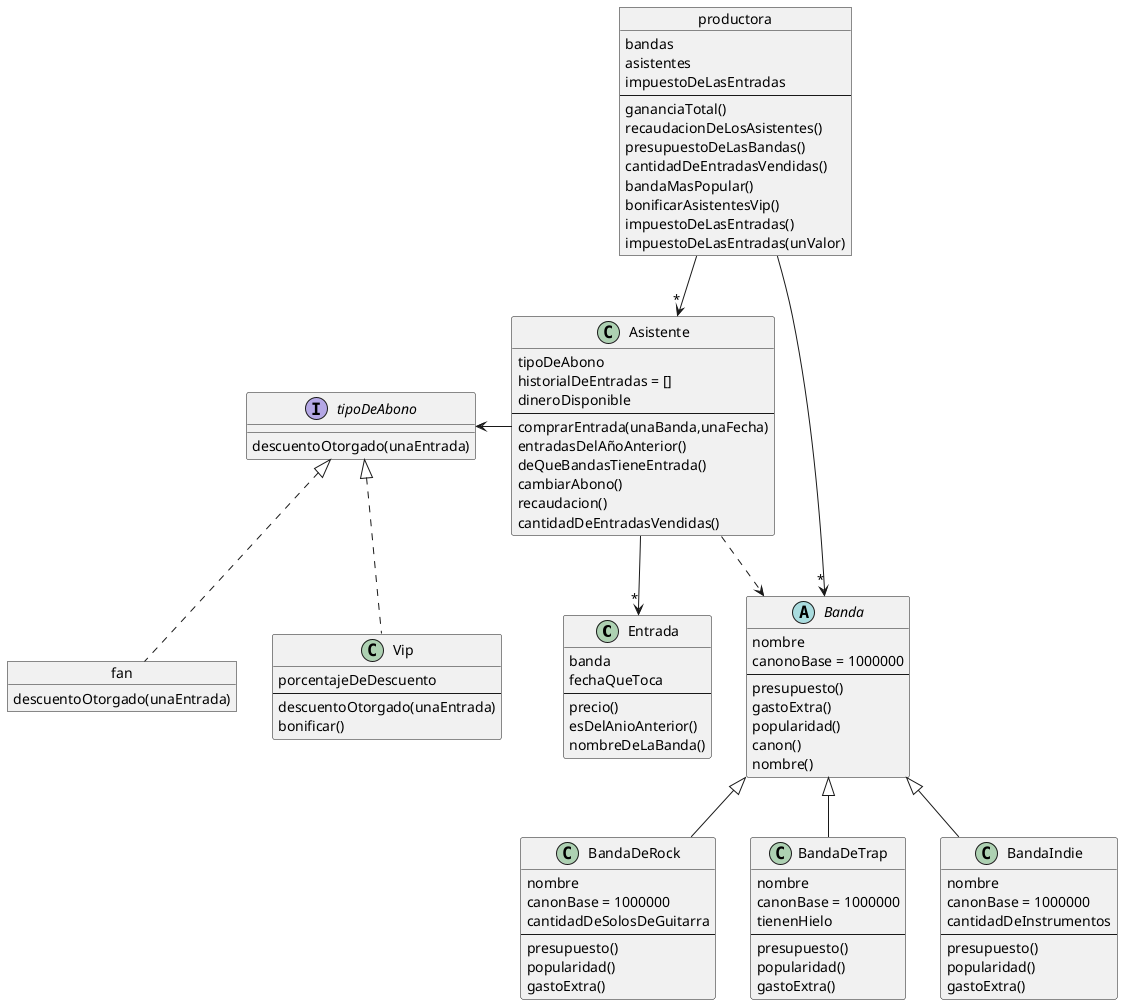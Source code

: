 @startuml DiagramaDeClases

class Entrada {
    banda
    fechaQueToca
    --
    precio()
    esDelAnioAnterior()
    nombreDeLaBanda()
}

class Asistente {
    tipoDeAbono
    historialDeEntradas = []
    dineroDisponible
    --
    comprarEntrada(unaBanda,unaFecha)
    entradasDelAñoAnterior()
    deQueBandasTieneEntrada()
    cambiarAbono()
    recaudacion()
    cantidadDeEntradasVendidas()
}

interface tipoDeAbono {
    descuentoOtorgado(unaEntrada)
}

object fan {
    descuentoOtorgado(unaEntrada)
}

class Vip {
    porcentajeDeDescuento
    --
    descuentoOtorgado(unaEntrada)
    bonificar()
}

abstract class Banda {
    nombre
    canonoBase = 1000000
    --
    presupuesto()
    gastoExtra()
    popularidad()
    canon()
    nombre()
}

class BandaDeRock extends Banda {
    nombre
    canonBase = 1000000
    cantidadDeSolosDeGuitarra
    --
    presupuesto()
    popularidad()
    gastoExtra()    
}

class BandaDeTrap extends Banda {    
    nombre
    canonBase = 1000000
    tienenHielo
    --
    presupuesto()
    popularidad()
    gastoExtra()
}

class BandaIndie extends Banda {
    nombre
    canonBase = 1000000
    cantidadDeInstrumentos
    --
    presupuesto()
    popularidad()
    gastoExtra()    
}

object productora {
    bandas 
    asistentes
    impuestoDeLasEntradas 
    --
    gananciaTotal()
    recaudacionDeLosAsistentes()
    presupuestoDeLasBandas()
    cantidadDeEntradasVendidas()
    bandaMasPopular()
    bonificarAsistentesVip()
    impuestoDeLasEntradas()
    impuestoDeLasEntradas(unValor)
}

productora -->"*" Asistente
productora -->"*" Banda

Asistente -->"*" Entrada 
Asistente -l-> tipoDeAbono
Asistente ..> Banda

fan .u.|> tipoDeAbono
Vip .u.|> tipoDeAbono

@enduml